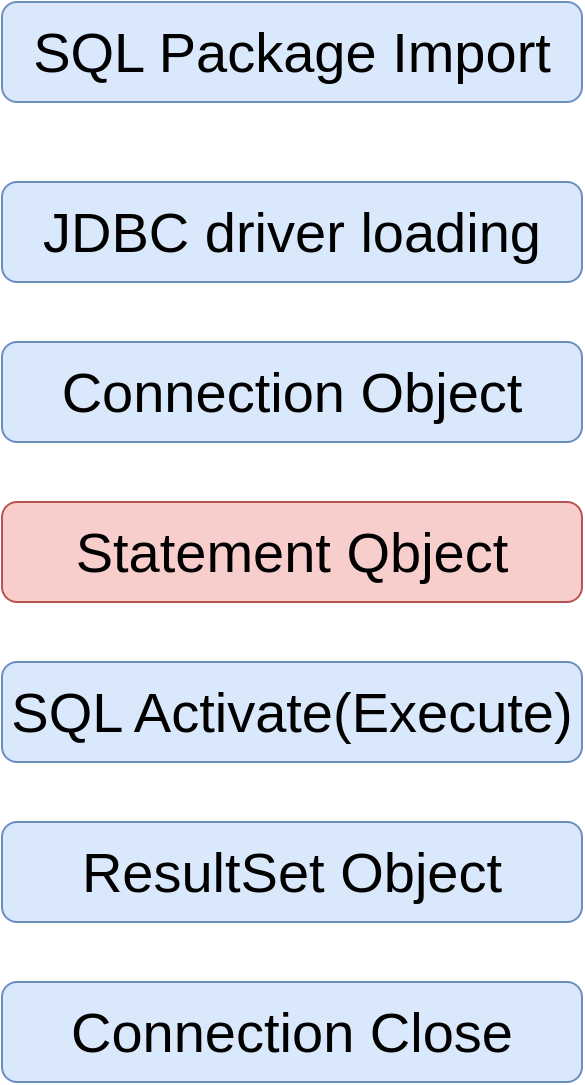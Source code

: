 <mxfile version="13.9.9" type="device"><diagram id="6iVbWUNepWCnUtUbHiNr" name="페이지-1"><mxGraphModel dx="1086" dy="806" grid="1" gridSize="10" guides="1" tooltips="1" connect="1" arrows="1" fold="1" page="1" pageScale="1" pageWidth="827" pageHeight="1169" math="0" shadow="0"><root><mxCell id="0"/><mxCell id="1" parent="0"/><mxCell id="ZXnCyz7VcLJ_M5gEOQra-2" value="&lt;span style=&quot;font-family: &amp;#34;helvetica&amp;#34;&quot;&gt;SQL Package Import&lt;/span&gt;" style="rounded=1;whiteSpace=wrap;html=1;fontSize=28;fillColor=#dae8fc;strokeColor=#6c8ebf;" vertex="1" parent="1"><mxGeometry x="80" y="70" width="290" height="50" as="geometry"/></mxCell><mxCell id="ZXnCyz7VcLJ_M5gEOQra-5" value="JDBC driver loading" style="rounded=1;whiteSpace=wrap;html=1;fontSize=28;fillColor=#dae8fc;strokeColor=#6c8ebf;" vertex="1" parent="1"><mxGeometry x="80" y="160" width="290" height="50" as="geometry"/></mxCell><mxCell id="ZXnCyz7VcLJ_M5gEOQra-6" value="Connection Object" style="rounded=1;whiteSpace=wrap;html=1;fontSize=28;fillColor=#dae8fc;strokeColor=#6c8ebf;" vertex="1" parent="1"><mxGeometry x="80" y="240" width="290" height="50" as="geometry"/></mxCell><mxCell id="ZXnCyz7VcLJ_M5gEOQra-7" value="Statement Qbject" style="rounded=1;whiteSpace=wrap;html=1;fontSize=28;fillColor=#f8cecc;strokeColor=#b85450;" vertex="1" parent="1"><mxGeometry x="80" y="320" width="290" height="50" as="geometry"/></mxCell><mxCell id="ZXnCyz7VcLJ_M5gEOQra-8" value="SQL Activate(Execute)" style="rounded=1;whiteSpace=wrap;html=1;fontSize=28;fillColor=#dae8fc;strokeColor=#6c8ebf;" vertex="1" parent="1"><mxGeometry x="80" y="400" width="290" height="50" as="geometry"/></mxCell><mxCell id="ZXnCyz7VcLJ_M5gEOQra-9" value="ResultSet Object" style="rounded=1;whiteSpace=wrap;html=1;fontSize=28;fillColor=#dae8fc;strokeColor=#6c8ebf;" vertex="1" parent="1"><mxGeometry x="80" y="480" width="290" height="50" as="geometry"/></mxCell><mxCell id="ZXnCyz7VcLJ_M5gEOQra-10" value="Connection Close" style="rounded=1;whiteSpace=wrap;html=1;fontSize=28;fillColor=#dae8fc;strokeColor=#6c8ebf;" vertex="1" parent="1"><mxGeometry x="80" y="560" width="290" height="50" as="geometry"/></mxCell></root></mxGraphModel></diagram></mxfile>